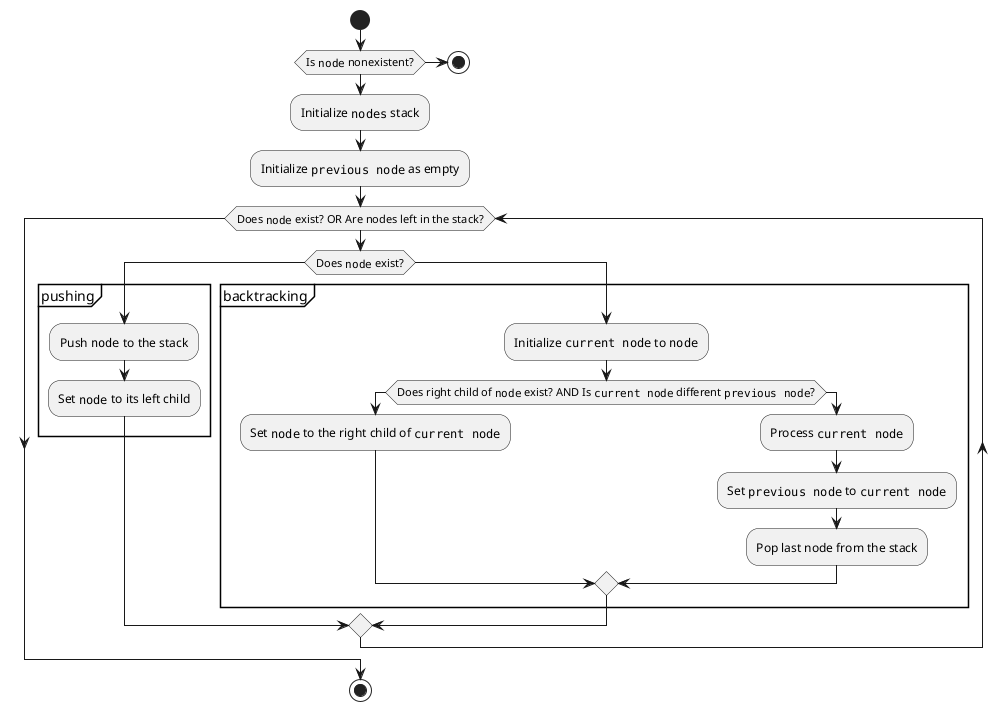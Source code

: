 @startuml
'https://plantuml.com/activity-diagram-beta

start
if (Is ""node"" nonexistent?) then
    stop
else
    :Initialize ""nodes"" stack;
    :Initialize ""previous node"" as empty;

while (Does ""node"" exist? OR Are nodes left in the stack?)
    if (Does ""node"" exist?)
        group pushing
        :Push ""node"" to the stack;
        :Set ""node"" to its left child;
        end group
    else
        group backtracking
        :Initialize ""current node"" to ""node"";
        if (Does right child of ""node"" exist? AND Is ""current node"" different ""previous node""?)
            :Set ""node"" to the right child of ""current node"";
        else
            :Process ""current node"";
            :Set ""previous node"" to ""current node"";
            :Pop last node from the stack;
        end if
        end group
    end if
end while
stop
@enduml
